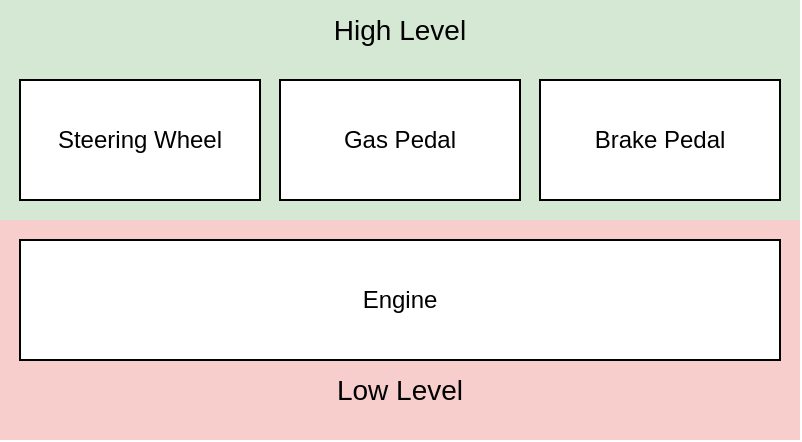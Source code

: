 <mxfile>
    <diagram id="cV66_hRD1Sf9CVegrjcT" name="Page-1">
        <mxGraphModel dx="722" dy="608" grid="1" gridSize="10" guides="1" tooltips="1" connect="1" arrows="1" fold="1" page="1" pageScale="1" pageWidth="850" pageHeight="1100" math="0" shadow="0">
            <root>
                <mxCell id="0"/>
                <mxCell id="1" parent="0"/>
                <mxCell id="16" value="" style="group" vertex="1" connectable="0" parent="1">
                    <mxGeometry x="60" y="210" width="400" height="110" as="geometry"/>
                </mxCell>
                <mxCell id="12" value="" style="rounded=0;whiteSpace=wrap;html=1;strokeColor=none;fillColor=#f8cecc;" vertex="1" parent="16">
                    <mxGeometry width="400" height="110" as="geometry"/>
                </mxCell>
                <mxCell id="7" value="&lt;font style=&quot;font-size: 14px;&quot;&gt;Low Level&lt;/font&gt;" style="text;html=1;strokeColor=none;fillColor=none;align=center;verticalAlign=middle;whiteSpace=wrap;rounded=0;" vertex="1" parent="16">
                    <mxGeometry x="160" y="70" width="80" height="30" as="geometry"/>
                </mxCell>
                <mxCell id="15" value="" style="group" vertex="1" connectable="0" parent="1">
                    <mxGeometry x="60" y="100" width="400" height="110" as="geometry"/>
                </mxCell>
                <mxCell id="8" value="" style="rounded=0;whiteSpace=wrap;html=1;strokeColor=none;fillColor=#d5e8d4;" vertex="1" parent="15">
                    <mxGeometry width="400" height="110" as="geometry"/>
                </mxCell>
                <mxCell id="6" value="&lt;font style=&quot;font-size: 14px;&quot;&gt;High Level&lt;/font&gt;" style="text;html=1;strokeColor=none;fillColor=none;align=center;verticalAlign=middle;whiteSpace=wrap;rounded=0;" vertex="1" parent="15">
                    <mxGeometry x="160" width="80" height="30" as="geometry"/>
                </mxCell>
                <mxCell id="5" value="Engine" style="rounded=0;whiteSpace=wrap;html=1;" vertex="1" parent="1">
                    <mxGeometry x="70" y="220" width="380" height="60" as="geometry"/>
                </mxCell>
                <mxCell id="9" value="" style="group" vertex="1" connectable="0" parent="1">
                    <mxGeometry x="70" y="140" width="380" height="60" as="geometry"/>
                </mxCell>
                <mxCell id="2" value="Steering Wheel" style="rounded=0;whiteSpace=wrap;html=1;movable=1;resizable=1;rotatable=1;deletable=1;editable=1;connectable=1;" vertex="1" parent="9">
                    <mxGeometry width="120" height="60" as="geometry"/>
                </mxCell>
                <mxCell id="3" value="Gas Pedal" style="rounded=0;whiteSpace=wrap;html=1;movable=1;resizable=1;rotatable=1;deletable=1;editable=1;connectable=1;" vertex="1" parent="9">
                    <mxGeometry x="130" width="120" height="60" as="geometry"/>
                </mxCell>
                <mxCell id="4" value="Brake Pedal" style="rounded=0;whiteSpace=wrap;html=1;movable=1;resizable=1;rotatable=1;deletable=1;editable=1;connectable=1;" vertex="1" parent="9">
                    <mxGeometry x="260" width="120" height="60" as="geometry"/>
                </mxCell>
            </root>
        </mxGraphModel>
    </diagram>
</mxfile>
